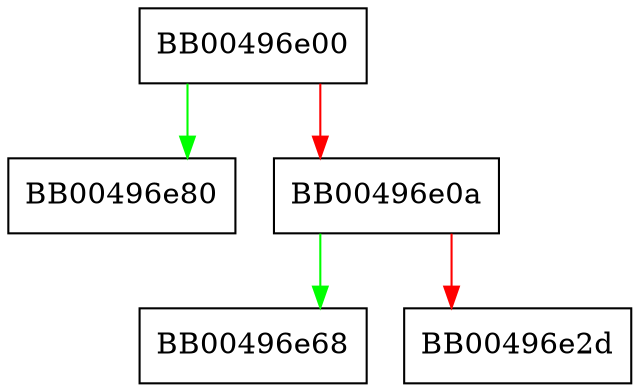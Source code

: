 digraph SSL_CTX_use_certificate {
  node [shape="box"];
  graph [splines=ortho];
  BB00496e00 -> BB00496e80 [color="green"];
  BB00496e00 -> BB00496e0a [color="red"];
  BB00496e0a -> BB00496e68 [color="green"];
  BB00496e0a -> BB00496e2d [color="red"];
}